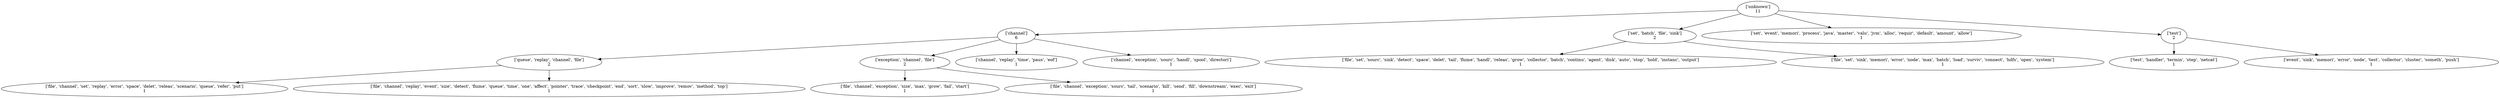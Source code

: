 strict digraph  {
	"['unknown']
11" -> "['channel']
6";
	"['unknown']
11" -> "['set', 'batch', 'file', 'sink']
2";
	"['unknown']
11" -> "['set', 'event', 'memori', 'process', 'java', 'master', 'valu', 'jvm', 'alloc', 'requir', 'default', 'amount', 'allow']
1";
	"['unknown']
11" -> "['test']
2";
	"['channel']
6" -> "['queue', 'replay', 'channel', 'file']
2";
	"['channel']
6" -> "['exception', 'channel', 'file']
2";
	"['channel']
6" -> "['channel', 'replay', 'time', 'paus', 'eof']
1";
	"['channel']
6" -> "['channel', 'exception', 'sourc', 'handl', 'spool', 'directori']
1";
	"['set', 'batch', 'file', 'sink']
2" -> "['file', 'set', 'sourc', 'sink', 'detect', 'space', 'delet', 'tail', 'flume', 'handl', 'releas', 'grow', 'collector', 'batch', '\
continu', 'agent', 'disk', 'auto', 'stop', 'hold', 'instanc', 'output']
1";
	"['set', 'batch', 'file', 'sink']
2" -> "['file', 'set', 'sink', 'memori', 'error', 'node', 'max', 'batch', 'load', 'surviv', 'connect', 'hdfs', 'open', 'system']
1";
	"['test']
2" -> "['test', 'handler', 'termin', 'step', 'netcat']
1";
	"['test']
2" -> "['event', 'sink', 'memori', 'error', 'node', 'test', 'collector', 'cluster', 'someth', 'push']
1";
	"['queue', 'replay', 'channel', 'file']
2" -> "['file', 'channel', 'set', 'replay', 'error', 'space', 'delet', 'releas', 'scenario', 'queue', 'refer', 'put']
1";
	"['queue', 'replay', 'channel', 'file']
2" -> "['file', 'channel', 'replay', 'event', 'size', 'detect', 'flume', 'queue', 'time', 'one', 'affect', 'pointer', 'trace', 'checkpoint', '\
end', 'sort', 'slow', 'improve', 'remov', 'method', 'top']
1";
	"['exception', 'channel', 'file']
2" -> "['file', 'channel', 'exception', 'size', 'max', 'grow', 'fail', 'start']
1";
	"['exception', 'channel', 'file']
2" -> "['file', 'channel', 'exception', 'sourc', 'tail', 'scenario', 'kill', 'send', 'fill', 'downstream', 'exec', 'exit']
1";
}
